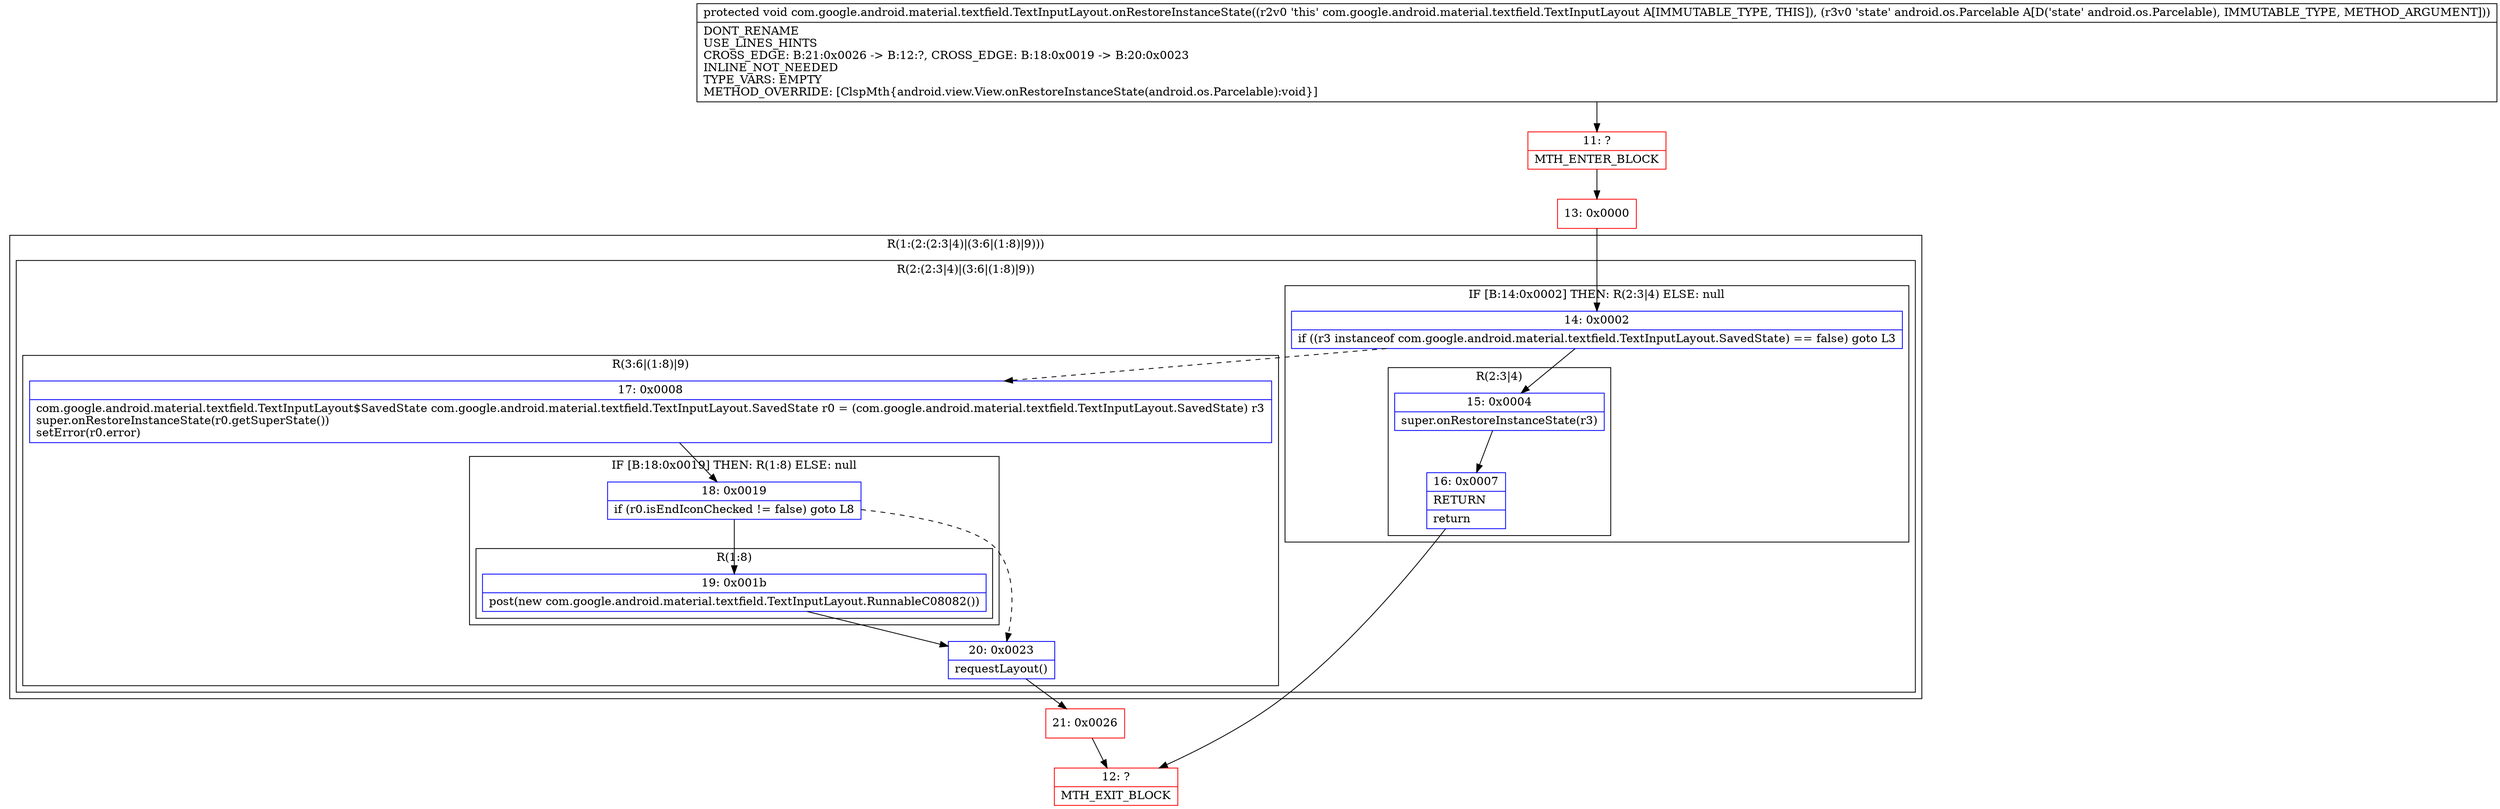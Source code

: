 digraph "CFG forcom.google.android.material.textfield.TextInputLayout.onRestoreInstanceState(Landroid\/os\/Parcelable;)V" {
subgraph cluster_Region_850764457 {
label = "R(1:(2:(2:3|4)|(3:6|(1:8)|9)))";
node [shape=record,color=blue];
subgraph cluster_Region_1526232871 {
label = "R(2:(2:3|4)|(3:6|(1:8)|9))";
node [shape=record,color=blue];
subgraph cluster_IfRegion_1709855631 {
label = "IF [B:14:0x0002] THEN: R(2:3|4) ELSE: null";
node [shape=record,color=blue];
Node_14 [shape=record,label="{14\:\ 0x0002|if ((r3 instanceof com.google.android.material.textfield.TextInputLayout.SavedState) == false) goto L3\l}"];
subgraph cluster_Region_913963182 {
label = "R(2:3|4)";
node [shape=record,color=blue];
Node_15 [shape=record,label="{15\:\ 0x0004|super.onRestoreInstanceState(r3)\l}"];
Node_16 [shape=record,label="{16\:\ 0x0007|RETURN\l|return\l}"];
}
}
subgraph cluster_Region_1570254852 {
label = "R(3:6|(1:8)|9)";
node [shape=record,color=blue];
Node_17 [shape=record,label="{17\:\ 0x0008|com.google.android.material.textfield.TextInputLayout$SavedState com.google.android.material.textfield.TextInputLayout.SavedState r0 = (com.google.android.material.textfield.TextInputLayout.SavedState) r3\lsuper.onRestoreInstanceState(r0.getSuperState())\lsetError(r0.error)\l}"];
subgraph cluster_IfRegion_518090595 {
label = "IF [B:18:0x0019] THEN: R(1:8) ELSE: null";
node [shape=record,color=blue];
Node_18 [shape=record,label="{18\:\ 0x0019|if (r0.isEndIconChecked != false) goto L8\l}"];
subgraph cluster_Region_700888098 {
label = "R(1:8)";
node [shape=record,color=blue];
Node_19 [shape=record,label="{19\:\ 0x001b|post(new com.google.android.material.textfield.TextInputLayout.RunnableC08082())\l}"];
}
}
Node_20 [shape=record,label="{20\:\ 0x0023|requestLayout()\l}"];
}
}
}
Node_11 [shape=record,color=red,label="{11\:\ ?|MTH_ENTER_BLOCK\l}"];
Node_13 [shape=record,color=red,label="{13\:\ 0x0000}"];
Node_12 [shape=record,color=red,label="{12\:\ ?|MTH_EXIT_BLOCK\l}"];
Node_21 [shape=record,color=red,label="{21\:\ 0x0026}"];
MethodNode[shape=record,label="{protected void com.google.android.material.textfield.TextInputLayout.onRestoreInstanceState((r2v0 'this' com.google.android.material.textfield.TextInputLayout A[IMMUTABLE_TYPE, THIS]), (r3v0 'state' android.os.Parcelable A[D('state' android.os.Parcelable), IMMUTABLE_TYPE, METHOD_ARGUMENT]))  | DONT_RENAME\lUSE_LINES_HINTS\lCROSS_EDGE: B:21:0x0026 \-\> B:12:?, CROSS_EDGE: B:18:0x0019 \-\> B:20:0x0023\lINLINE_NOT_NEEDED\lTYPE_VARS: EMPTY\lMETHOD_OVERRIDE: [ClspMth\{android.view.View.onRestoreInstanceState(android.os.Parcelable):void\}]\l}"];
MethodNode -> Node_11;Node_14 -> Node_15;
Node_14 -> Node_17[style=dashed];
Node_15 -> Node_16;
Node_16 -> Node_12;
Node_17 -> Node_18;
Node_18 -> Node_19;
Node_18 -> Node_20[style=dashed];
Node_19 -> Node_20;
Node_20 -> Node_21;
Node_11 -> Node_13;
Node_13 -> Node_14;
Node_21 -> Node_12;
}

